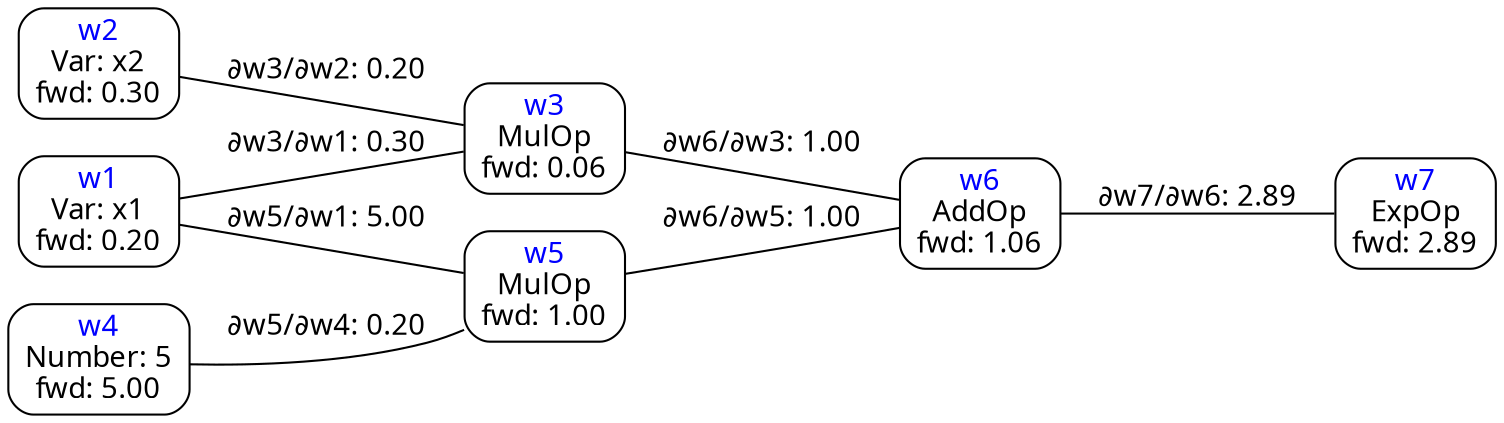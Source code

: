 graph {
	graph [rankdir=RL]
	graph [fontname="Roboto Mono"]
	node [fontname="Roboto Mono"]
	node [style=rounded]
	node [shape=box]
	edge [fontname="Roboto Mono"]
	w7 [label=<<font color="blue">w7</font><br/>ExpOp<br/>fwd: 2.89<br/>>]
	w7 -- w6 [label="∂w7/∂w6: 2.89"]
	w6 [label=<<font color="blue">w6</font><br/>AddOp<br/>fwd: 1.06<br/>>]
	w6 -- w3 [label=<∂w6/∂w3: 1.00>]
	w6 -- w5 [label=<∂w6/∂w5: 1.00>]
	w5 [label=<<font color="blue">w5</font><br/>MulOp<br/>fwd: 1.00<br/>>]
	w5 -- w4 [label=<∂w5/∂w4: 0.20>]
	w5 -- w1 [label=<∂w5/∂w1: 5.00>]
	w1 [label=<<font color="blue">w1</font><br/>Var: x1<br/>fwd: 0.20<br/>>]
	w4 [label=<<font color="blue">w4</font><br/>Number: 5<br/>fwd: 5.00<br/>>]
	w3 [label=<<font color="blue">w3</font><br/>MulOp<br/>fwd: 0.06<br/>>]
	w3 -- w1 [label=<∂w3/∂w1: 0.30>]
	w3 -- w2 [label=<∂w3/∂w2: 0.20>]
	w2 [label=<<font color="blue">w2</font><br/>Var: x2<br/>fwd: 0.30<br/>>]
	w1 [label=<<font color="blue">w1</font><br/>Var: x1<br/>fwd: 0.20<br/>>]
}
